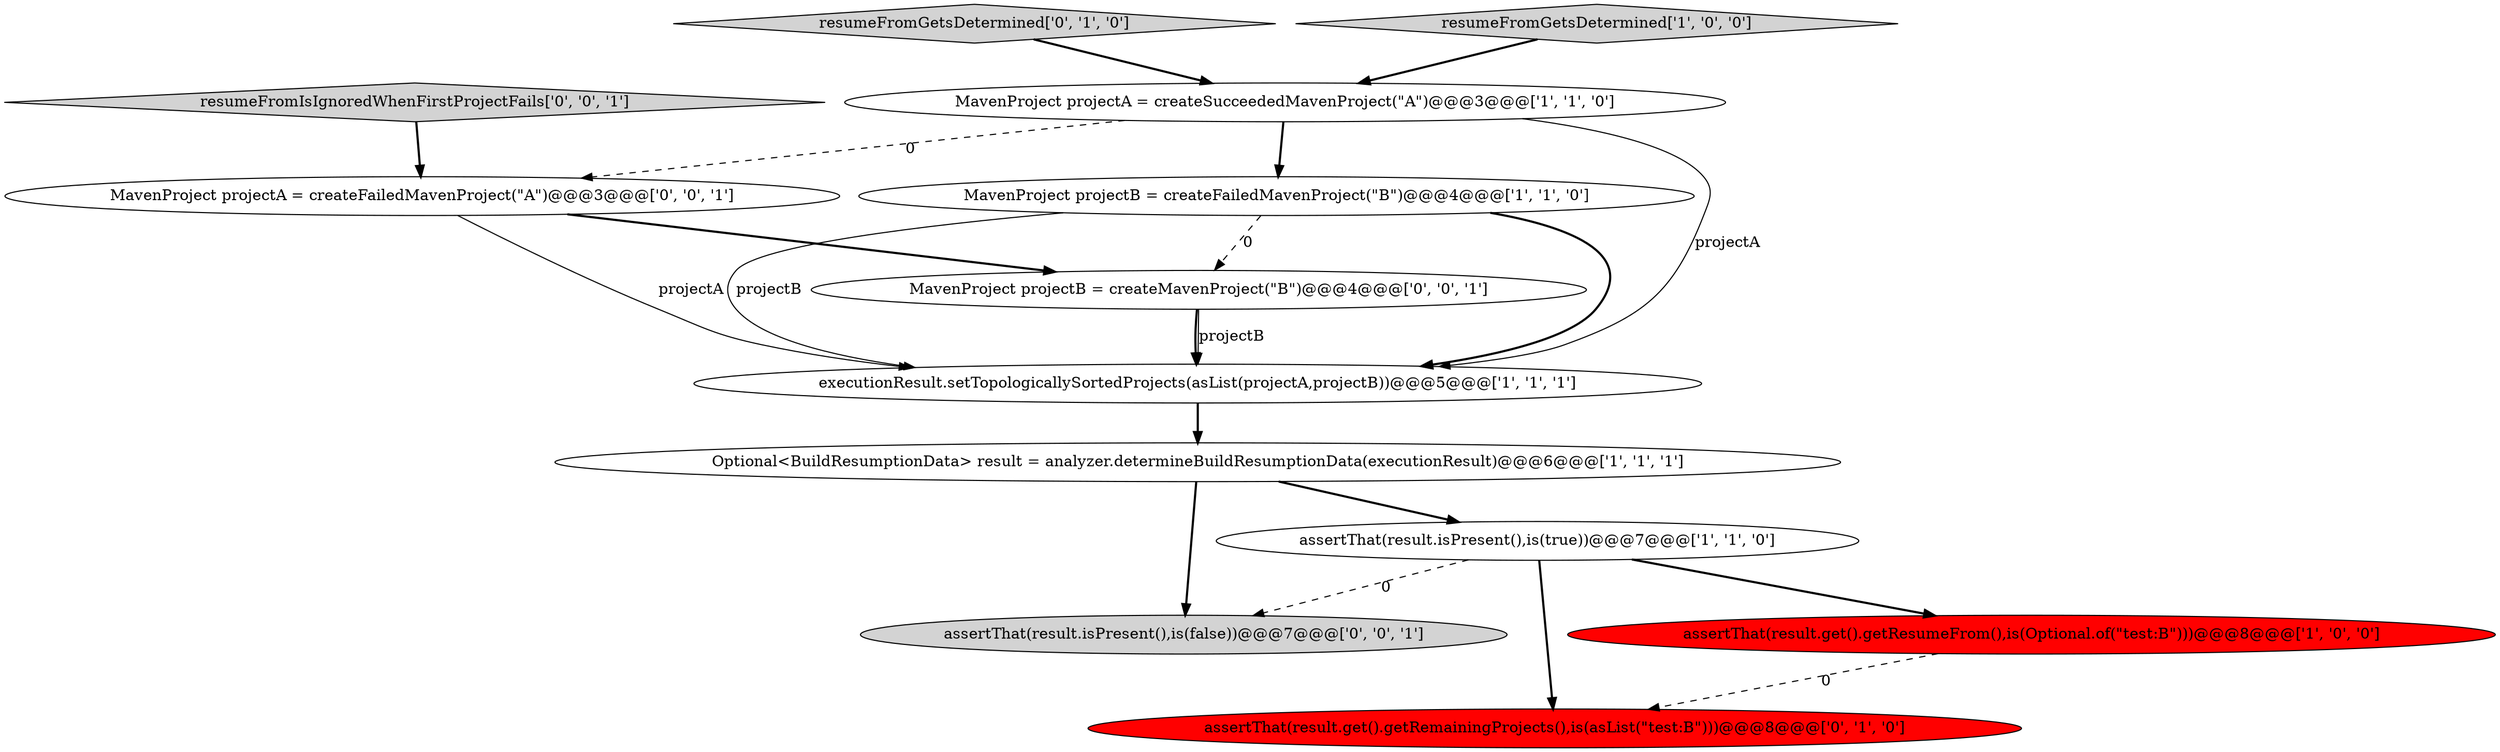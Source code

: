 digraph {
0 [style = filled, label = "assertThat(result.isPresent(),is(true))@@@7@@@['1', '1', '0']", fillcolor = white, shape = ellipse image = "AAA0AAABBB1BBB"];
8 [style = filled, label = "resumeFromGetsDetermined['0', '1', '0']", fillcolor = lightgray, shape = diamond image = "AAA0AAABBB2BBB"];
12 [style = filled, label = "MavenProject projectA = createFailedMavenProject(\"A\")@@@3@@@['0', '0', '1']", fillcolor = white, shape = ellipse image = "AAA0AAABBB3BBB"];
5 [style = filled, label = "MavenProject projectB = createFailedMavenProject(\"B\")@@@4@@@['1', '1', '0']", fillcolor = white, shape = ellipse image = "AAA0AAABBB1BBB"];
3 [style = filled, label = "MavenProject projectA = createSucceededMavenProject(\"A\")@@@3@@@['1', '1', '0']", fillcolor = white, shape = ellipse image = "AAA0AAABBB1BBB"];
7 [style = filled, label = "assertThat(result.get().getRemainingProjects(),is(asList(\"test:B\")))@@@8@@@['0', '1', '0']", fillcolor = red, shape = ellipse image = "AAA1AAABBB2BBB"];
9 [style = filled, label = "resumeFromIsIgnoredWhenFirstProjectFails['0', '0', '1']", fillcolor = lightgray, shape = diamond image = "AAA0AAABBB3BBB"];
6 [style = filled, label = "resumeFromGetsDetermined['1', '0', '0']", fillcolor = lightgray, shape = diamond image = "AAA0AAABBB1BBB"];
10 [style = filled, label = "MavenProject projectB = createMavenProject(\"B\")@@@4@@@['0', '0', '1']", fillcolor = white, shape = ellipse image = "AAA0AAABBB3BBB"];
11 [style = filled, label = "assertThat(result.isPresent(),is(false))@@@7@@@['0', '0', '1']", fillcolor = lightgray, shape = ellipse image = "AAA0AAABBB3BBB"];
4 [style = filled, label = "assertThat(result.get().getResumeFrom(),is(Optional.of(\"test:B\")))@@@8@@@['1', '0', '0']", fillcolor = red, shape = ellipse image = "AAA1AAABBB1BBB"];
2 [style = filled, label = "Optional<BuildResumptionData> result = analyzer.determineBuildResumptionData(executionResult)@@@6@@@['1', '1', '1']", fillcolor = white, shape = ellipse image = "AAA0AAABBB1BBB"];
1 [style = filled, label = "executionResult.setTopologicallySortedProjects(asList(projectA,projectB))@@@5@@@['1', '1', '1']", fillcolor = white, shape = ellipse image = "AAA0AAABBB1BBB"];
6->3 [style = bold, label=""];
5->1 [style = bold, label=""];
1->2 [style = bold, label=""];
2->0 [style = bold, label=""];
3->5 [style = bold, label=""];
12->10 [style = bold, label=""];
9->12 [style = bold, label=""];
3->1 [style = solid, label="projectA"];
12->1 [style = solid, label="projectA"];
3->12 [style = dashed, label="0"];
10->1 [style = solid, label="projectB"];
10->1 [style = bold, label=""];
5->10 [style = dashed, label="0"];
0->4 [style = bold, label=""];
5->1 [style = solid, label="projectB"];
4->7 [style = dashed, label="0"];
2->11 [style = bold, label=""];
8->3 [style = bold, label=""];
0->7 [style = bold, label=""];
0->11 [style = dashed, label="0"];
}
